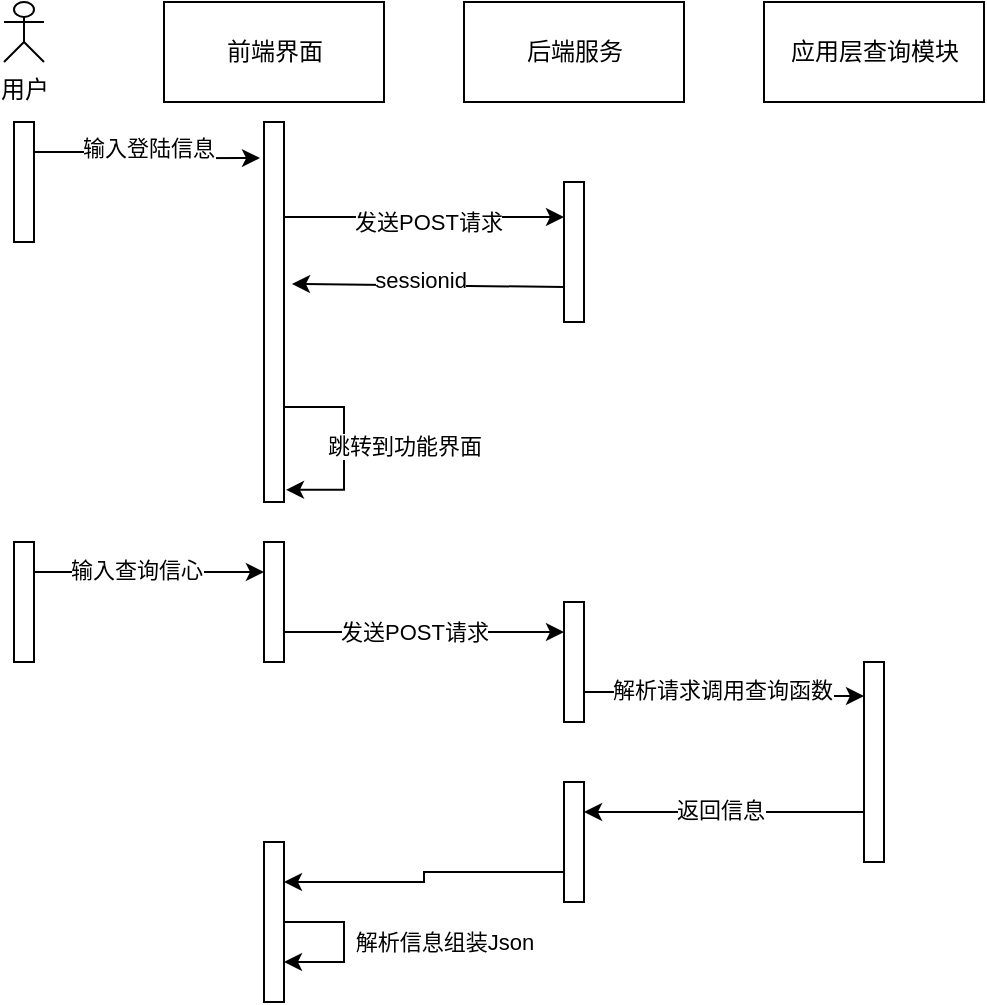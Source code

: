 <mxfile version="17.2.3" type="github">
  <diagram id="SutuU4O2ehbbUhdFzhPI" name="第 1 页">
    <mxGraphModel dx="1264" dy="767" grid="1" gridSize="10" guides="1" tooltips="1" connect="1" arrows="1" fold="1" page="1" pageScale="1" pageWidth="850" pageHeight="1100" math="0" shadow="0">
      <root>
        <mxCell id="0" />
        <mxCell id="1" parent="0" />
        <mxCell id="URj0abbctH1mQ-Ql0Kna-1" value="用户" style="shape=umlActor;verticalLabelPosition=bottom;verticalAlign=top;html=1;" vertex="1" parent="1">
          <mxGeometry x="120" y="80" width="20" height="30" as="geometry" />
        </mxCell>
        <mxCell id="URj0abbctH1mQ-Ql0Kna-3" value="前端界面" style="html=1;" vertex="1" parent="1">
          <mxGeometry x="200" y="80" width="110" height="50" as="geometry" />
        </mxCell>
        <mxCell id="URj0abbctH1mQ-Ql0Kna-4" value="后端服务" style="html=1;" vertex="1" parent="1">
          <mxGeometry x="350" y="80" width="110" height="50" as="geometry" />
        </mxCell>
        <mxCell id="URj0abbctH1mQ-Ql0Kna-5" value="应用层查询模块" style="html=1;" vertex="1" parent="1">
          <mxGeometry x="500" y="80" width="110" height="50" as="geometry" />
        </mxCell>
        <mxCell id="URj0abbctH1mQ-Ql0Kna-33" style="edgeStyle=orthogonalEdgeStyle;rounded=0;orthogonalLoop=1;jettySize=auto;html=1;exitX=1;exitY=0.25;exitDx=0;exitDy=0;entryX=-0.2;entryY=0.095;entryDx=0;entryDy=0;entryPerimeter=0;" edge="1" parent="1" source="URj0abbctH1mQ-Ql0Kna-30" target="URj0abbctH1mQ-Ql0Kna-31">
          <mxGeometry relative="1" as="geometry" />
        </mxCell>
        <mxCell id="URj0abbctH1mQ-Ql0Kna-34" value="输入登陆信息" style="edgeLabel;html=1;align=center;verticalAlign=middle;resizable=0;points=[];" vertex="1" connectable="0" parent="URj0abbctH1mQ-Ql0Kna-33">
          <mxGeometry x="-0.026" y="2" relative="1" as="geometry">
            <mxPoint as="offset" />
          </mxGeometry>
        </mxCell>
        <mxCell id="URj0abbctH1mQ-Ql0Kna-30" value="" style="rounded=0;whiteSpace=wrap;html=1;" vertex="1" parent="1">
          <mxGeometry x="125" y="140" width="10" height="60" as="geometry" />
        </mxCell>
        <mxCell id="URj0abbctH1mQ-Ql0Kna-36" style="edgeStyle=orthogonalEdgeStyle;rounded=0;orthogonalLoop=1;jettySize=auto;html=1;entryX=0;entryY=0.25;entryDx=0;entryDy=0;exitX=1;exitY=0.25;exitDx=0;exitDy=0;" edge="1" parent="1" source="URj0abbctH1mQ-Ql0Kna-31" target="URj0abbctH1mQ-Ql0Kna-35">
          <mxGeometry relative="1" as="geometry">
            <mxPoint x="270" y="188" as="sourcePoint" />
          </mxGeometry>
        </mxCell>
        <mxCell id="URj0abbctH1mQ-Ql0Kna-37" value="发送POST请求" style="edgeLabel;html=1;align=center;verticalAlign=middle;resizable=0;points=[];" vertex="1" connectable="0" parent="URj0abbctH1mQ-Ql0Kna-36">
          <mxGeometry x="0.029" y="-2" relative="1" as="geometry">
            <mxPoint as="offset" />
          </mxGeometry>
        </mxCell>
        <mxCell id="URj0abbctH1mQ-Ql0Kna-42" style="edgeStyle=orthogonalEdgeStyle;rounded=0;orthogonalLoop=1;jettySize=auto;html=1;exitX=1;exitY=0.75;exitDx=0;exitDy=0;entryX=1.1;entryY=0.968;entryDx=0;entryDy=0;entryPerimeter=0;" edge="1" parent="1" source="URj0abbctH1mQ-Ql0Kna-31" target="URj0abbctH1mQ-Ql0Kna-31">
          <mxGeometry relative="1" as="geometry">
            <mxPoint x="420" y="300" as="targetPoint" />
            <Array as="points">
              <mxPoint x="290" y="283" />
              <mxPoint x="290" y="324" />
            </Array>
          </mxGeometry>
        </mxCell>
        <mxCell id="URj0abbctH1mQ-Ql0Kna-43" value="跳转到功能界面" style="edgeLabel;html=1;align=center;verticalAlign=middle;resizable=0;points=[];" vertex="1" connectable="0" parent="URj0abbctH1mQ-Ql0Kna-42">
          <mxGeometry x="-0.034" y="2" relative="1" as="geometry">
            <mxPoint x="28" y="1" as="offset" />
          </mxGeometry>
        </mxCell>
        <mxCell id="URj0abbctH1mQ-Ql0Kna-31" value="" style="rounded=0;whiteSpace=wrap;html=1;" vertex="1" parent="1">
          <mxGeometry x="250" y="140" width="10" height="190" as="geometry" />
        </mxCell>
        <mxCell id="URj0abbctH1mQ-Ql0Kna-38" style="rounded=0;orthogonalLoop=1;jettySize=auto;html=1;exitX=0;exitY=0.75;exitDx=0;exitDy=0;entryX=1.4;entryY=0.426;entryDx=0;entryDy=0;entryPerimeter=0;" edge="1" parent="1" source="URj0abbctH1mQ-Ql0Kna-35" target="URj0abbctH1mQ-Ql0Kna-31">
          <mxGeometry relative="1" as="geometry" />
        </mxCell>
        <mxCell id="URj0abbctH1mQ-Ql0Kna-39" value="sessionid" style="edgeLabel;html=1;align=center;verticalAlign=middle;resizable=0;points=[];" vertex="1" connectable="0" parent="URj0abbctH1mQ-Ql0Kna-38">
          <mxGeometry x="0.056" y="-3" relative="1" as="geometry">
            <mxPoint as="offset" />
          </mxGeometry>
        </mxCell>
        <mxCell id="URj0abbctH1mQ-Ql0Kna-35" value="" style="rounded=0;whiteSpace=wrap;html=1;" vertex="1" parent="1">
          <mxGeometry x="400" y="170" width="10" height="70" as="geometry" />
        </mxCell>
        <mxCell id="URj0abbctH1mQ-Ql0Kna-47" style="edgeStyle=orthogonalEdgeStyle;rounded=0;orthogonalLoop=1;jettySize=auto;html=1;exitX=1;exitY=0.25;exitDx=0;exitDy=0;entryX=0;entryY=0.25;entryDx=0;entryDy=0;" edge="1" parent="1" source="URj0abbctH1mQ-Ql0Kna-40" target="URj0abbctH1mQ-Ql0Kna-46">
          <mxGeometry relative="1" as="geometry" />
        </mxCell>
        <mxCell id="URj0abbctH1mQ-Ql0Kna-48" value="输入查询信心" style="edgeLabel;html=1;align=center;verticalAlign=middle;resizable=0;points=[];" vertex="1" connectable="0" parent="URj0abbctH1mQ-Ql0Kna-47">
          <mxGeometry x="-0.113" y="1" relative="1" as="geometry">
            <mxPoint as="offset" />
          </mxGeometry>
        </mxCell>
        <mxCell id="URj0abbctH1mQ-Ql0Kna-40" value="" style="rounded=0;whiteSpace=wrap;html=1;" vertex="1" parent="1">
          <mxGeometry x="125" y="350" width="10" height="60" as="geometry" />
        </mxCell>
        <mxCell id="URj0abbctH1mQ-Ql0Kna-50" style="edgeStyle=orthogonalEdgeStyle;rounded=0;orthogonalLoop=1;jettySize=auto;html=1;exitX=1;exitY=0.75;exitDx=0;exitDy=0;entryX=0;entryY=0.25;entryDx=0;entryDy=0;" edge="1" parent="1" source="URj0abbctH1mQ-Ql0Kna-46" target="URj0abbctH1mQ-Ql0Kna-49">
          <mxGeometry relative="1" as="geometry" />
        </mxCell>
        <mxCell id="URj0abbctH1mQ-Ql0Kna-52" value="发送POST请求" style="edgeLabel;html=1;align=center;verticalAlign=middle;resizable=0;points=[];" vertex="1" connectable="0" parent="URj0abbctH1mQ-Ql0Kna-50">
          <mxGeometry x="-0.071" relative="1" as="geometry">
            <mxPoint as="offset" />
          </mxGeometry>
        </mxCell>
        <mxCell id="URj0abbctH1mQ-Ql0Kna-46" value="" style="rounded=0;whiteSpace=wrap;html=1;" vertex="1" parent="1">
          <mxGeometry x="250" y="350" width="10" height="60" as="geometry" />
        </mxCell>
        <mxCell id="URj0abbctH1mQ-Ql0Kna-54" style="edgeStyle=orthogonalEdgeStyle;rounded=0;orthogonalLoop=1;jettySize=auto;html=1;exitX=1;exitY=0.75;exitDx=0;exitDy=0;entryX=0;entryY=0.17;entryDx=0;entryDy=0;entryPerimeter=0;" edge="1" parent="1" source="URj0abbctH1mQ-Ql0Kna-49" target="URj0abbctH1mQ-Ql0Kna-53">
          <mxGeometry relative="1" as="geometry" />
        </mxCell>
        <mxCell id="URj0abbctH1mQ-Ql0Kna-55" value="解析请求调用查询函数" style="edgeLabel;html=1;align=center;verticalAlign=middle;resizable=0;points=[];" vertex="1" connectable="0" parent="URj0abbctH1mQ-Ql0Kna-54">
          <mxGeometry x="-0.029" y="1" relative="1" as="geometry">
            <mxPoint as="offset" />
          </mxGeometry>
        </mxCell>
        <mxCell id="URj0abbctH1mQ-Ql0Kna-49" value="" style="rounded=0;whiteSpace=wrap;html=1;" vertex="1" parent="1">
          <mxGeometry x="400" y="380" width="10" height="60" as="geometry" />
        </mxCell>
        <mxCell id="URj0abbctH1mQ-Ql0Kna-58" style="edgeStyle=orthogonalEdgeStyle;rounded=0;orthogonalLoop=1;jettySize=auto;html=1;exitX=0;exitY=0.75;exitDx=0;exitDy=0;entryX=1;entryY=0.25;entryDx=0;entryDy=0;" edge="1" parent="1" source="URj0abbctH1mQ-Ql0Kna-53" target="URj0abbctH1mQ-Ql0Kna-57">
          <mxGeometry relative="1" as="geometry">
            <Array as="points">
              <mxPoint x="410" y="485" />
            </Array>
          </mxGeometry>
        </mxCell>
        <mxCell id="URj0abbctH1mQ-Ql0Kna-61" value="返回信息" style="edgeLabel;html=1;align=center;verticalAlign=middle;resizable=0;points=[];" vertex="1" connectable="0" parent="URj0abbctH1mQ-Ql0Kna-58">
          <mxGeometry x="0.029" y="-1" relative="1" as="geometry">
            <mxPoint as="offset" />
          </mxGeometry>
        </mxCell>
        <mxCell id="URj0abbctH1mQ-Ql0Kna-53" value="" style="rounded=0;whiteSpace=wrap;html=1;" vertex="1" parent="1">
          <mxGeometry x="550" y="410" width="10" height="100" as="geometry" />
        </mxCell>
        <mxCell id="URj0abbctH1mQ-Ql0Kna-63" style="edgeStyle=orthogonalEdgeStyle;rounded=0;orthogonalLoop=1;jettySize=auto;html=1;exitX=0;exitY=0.75;exitDx=0;exitDy=0;entryX=1;entryY=0.25;entryDx=0;entryDy=0;" edge="1" parent="1" source="URj0abbctH1mQ-Ql0Kna-57" target="URj0abbctH1mQ-Ql0Kna-62">
          <mxGeometry relative="1" as="geometry" />
        </mxCell>
        <mxCell id="URj0abbctH1mQ-Ql0Kna-57" value="" style="rounded=0;whiteSpace=wrap;html=1;" vertex="1" parent="1">
          <mxGeometry x="400" y="470" width="10" height="60" as="geometry" />
        </mxCell>
        <mxCell id="URj0abbctH1mQ-Ql0Kna-65" style="edgeStyle=orthogonalEdgeStyle;rounded=0;orthogonalLoop=1;jettySize=auto;html=1;exitX=1;exitY=0.5;exitDx=0;exitDy=0;entryX=1;entryY=0.75;entryDx=0;entryDy=0;" edge="1" parent="1" source="URj0abbctH1mQ-Ql0Kna-62" target="URj0abbctH1mQ-Ql0Kna-62">
          <mxGeometry relative="1" as="geometry">
            <mxPoint x="360" y="580" as="targetPoint" />
            <Array as="points">
              <mxPoint x="290" y="540" />
              <mxPoint x="290" y="560" />
            </Array>
          </mxGeometry>
        </mxCell>
        <mxCell id="URj0abbctH1mQ-Ql0Kna-66" value="解析信息组装Json" style="edgeLabel;html=1;align=center;verticalAlign=middle;resizable=0;points=[];" vertex="1" connectable="0" parent="URj0abbctH1mQ-Ql0Kna-65">
          <mxGeometry x="0.075" y="1" relative="1" as="geometry">
            <mxPoint x="49" y="-3" as="offset" />
          </mxGeometry>
        </mxCell>
        <mxCell id="URj0abbctH1mQ-Ql0Kna-62" value="" style="rounded=0;whiteSpace=wrap;html=1;" vertex="1" parent="1">
          <mxGeometry x="250" y="500" width="10" height="80" as="geometry" />
        </mxCell>
      </root>
    </mxGraphModel>
  </diagram>
</mxfile>
